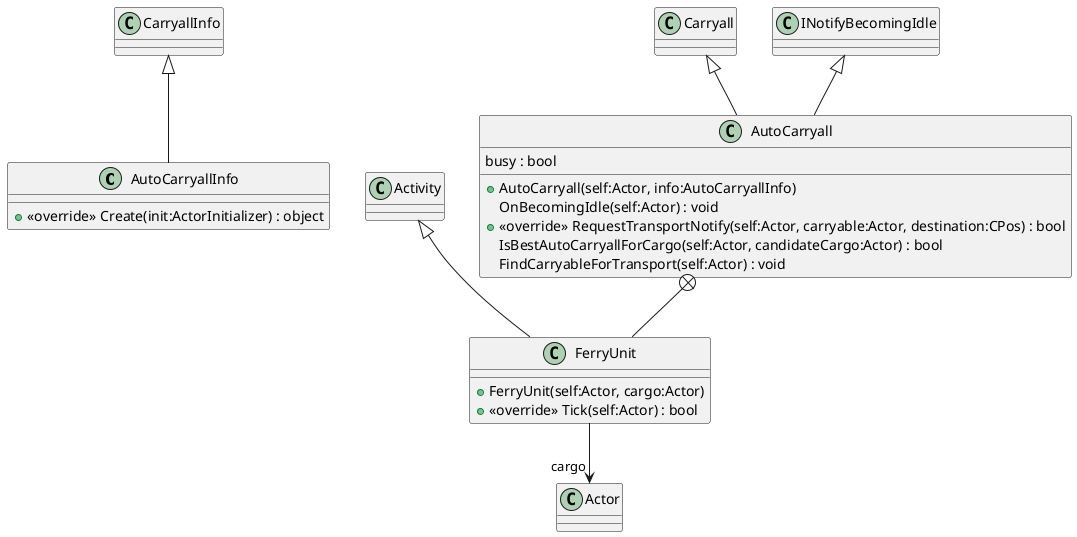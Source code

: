 @startuml
class AutoCarryallInfo {
    + <<override>> Create(init:ActorInitializer) : object
}
class AutoCarryall {
    busy : bool
    + AutoCarryall(self:Actor, info:AutoCarryallInfo)
    OnBecomingIdle(self:Actor) : void
    + <<override>> RequestTransportNotify(self:Actor, carryable:Actor, destination:CPos) : bool
    IsBestAutoCarryallForCargo(self:Actor, candidateCargo:Actor) : bool
    FindCarryableForTransport(self:Actor) : void
}
class FerryUnit {
    + FerryUnit(self:Actor, cargo:Actor)
    + <<override>> Tick(self:Actor) : bool
}
CarryallInfo <|-- AutoCarryallInfo
Carryall <|-- AutoCarryall
INotifyBecomingIdle <|-- AutoCarryall
AutoCarryall +-- FerryUnit
Activity <|-- FerryUnit
FerryUnit --> "cargo" Actor
@enduml
